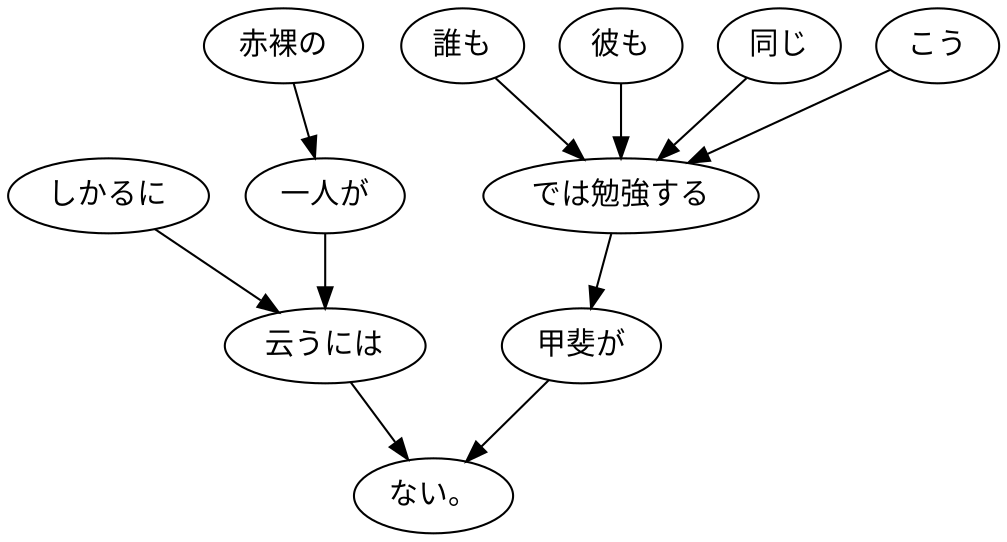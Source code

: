 digraph graph4309 {
	node0 [label="しかるに"];
	node1 [label="赤裸の"];
	node2 [label="一人が"];
	node3 [label="云うには"];
	node4 [label="こう"];
	node5 [label="誰も"];
	node6 [label="彼も"];
	node7 [label="同じ"];
	node8 [label="では勉強する"];
	node9 [label="甲斐が"];
	node10 [label="ない。"];
	node0 -> node3;
	node1 -> node2;
	node2 -> node3;
	node3 -> node10;
	node4 -> node8;
	node5 -> node8;
	node6 -> node8;
	node7 -> node8;
	node8 -> node9;
	node9 -> node10;
}
